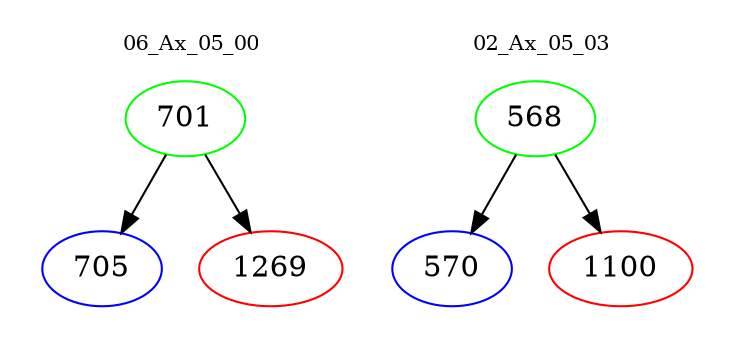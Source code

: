 digraph{
subgraph cluster_0 {
color = white
label = "06_Ax_05_00";
fontsize=10;
T0_701 [label="701", color="green"]
T0_701 -> T0_705 [color="black"]
T0_705 [label="705", color="blue"]
T0_701 -> T0_1269 [color="black"]
T0_1269 [label="1269", color="red"]
}
subgraph cluster_1 {
color = white
label = "02_Ax_05_03";
fontsize=10;
T1_568 [label="568", color="green"]
T1_568 -> T1_570 [color="black"]
T1_570 [label="570", color="blue"]
T1_568 -> T1_1100 [color="black"]
T1_1100 [label="1100", color="red"]
}
}
